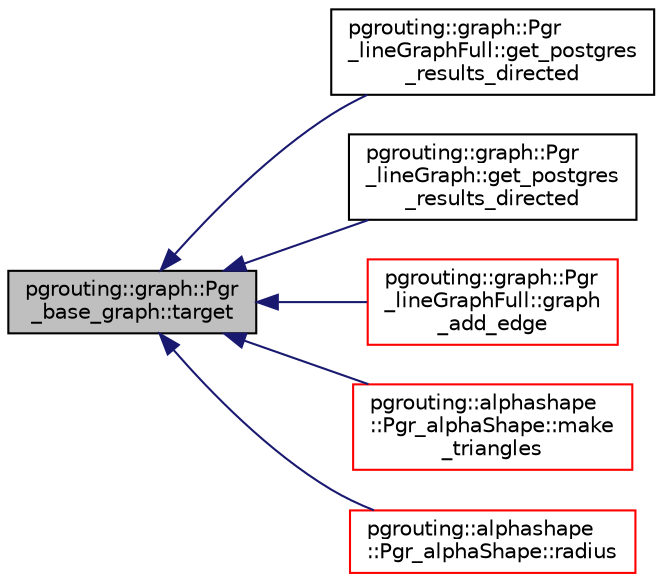 digraph "pgrouting::graph::Pgr_base_graph::target"
{
  edge [fontname="Helvetica",fontsize="10",labelfontname="Helvetica",labelfontsize="10"];
  node [fontname="Helvetica",fontsize="10",shape=record];
  rankdir="LR";
  Node222 [label="pgrouting::graph::Pgr\l_base_graph::target",height=0.2,width=0.4,color="black", fillcolor="grey75", style="filled", fontcolor="black"];
  Node222 -> Node223 [dir="back",color="midnightblue",fontsize="10",style="solid",fontname="Helvetica"];
  Node223 [label="pgrouting::graph::Pgr\l_lineGraphFull::get_postgres\l_results_directed",height=0.2,width=0.4,color="black", fillcolor="white", style="filled",URL="$classpgrouting_1_1graph_1_1Pgr__lineGraphFull.html#af0cf958391c3a94623de1e3c010f274d"];
  Node222 -> Node224 [dir="back",color="midnightblue",fontsize="10",style="solid",fontname="Helvetica"];
  Node224 [label="pgrouting::graph::Pgr\l_lineGraph::get_postgres\l_results_directed",height=0.2,width=0.4,color="black", fillcolor="white", style="filled",URL="$classpgrouting_1_1graph_1_1Pgr__lineGraph.html#a32640e84c6abe522dcbeef889481a21b"];
  Node222 -> Node225 [dir="back",color="midnightblue",fontsize="10",style="solid",fontname="Helvetica"];
  Node225 [label="pgrouting::graph::Pgr\l_lineGraphFull::graph\l_add_edge",height=0.2,width=0.4,color="red", fillcolor="white", style="filled",URL="$classpgrouting_1_1graph_1_1Pgr__lineGraphFull.html#aa6f37d724f89d29cc1ad0612de7cd73e"];
  Node222 -> Node228 [dir="back",color="midnightblue",fontsize="10",style="solid",fontname="Helvetica"];
  Node228 [label="pgrouting::alphashape\l::Pgr_alphaShape::make\l_triangles",height=0.2,width=0.4,color="red", fillcolor="white", style="filled",URL="$classpgrouting_1_1alphashape_1_1Pgr__alphaShape.html#ae7396720e0806b3984765eede95a313c"];
  Node222 -> Node230 [dir="back",color="midnightblue",fontsize="10",style="solid",fontname="Helvetica"];
  Node230 [label="pgrouting::alphashape\l::Pgr_alphaShape::radius",height=0.2,width=0.4,color="red", fillcolor="white", style="filled",URL="$classpgrouting_1_1alphashape_1_1Pgr__alphaShape.html#a62d1dff3070311554ae6ce2765c1b077"];
}

